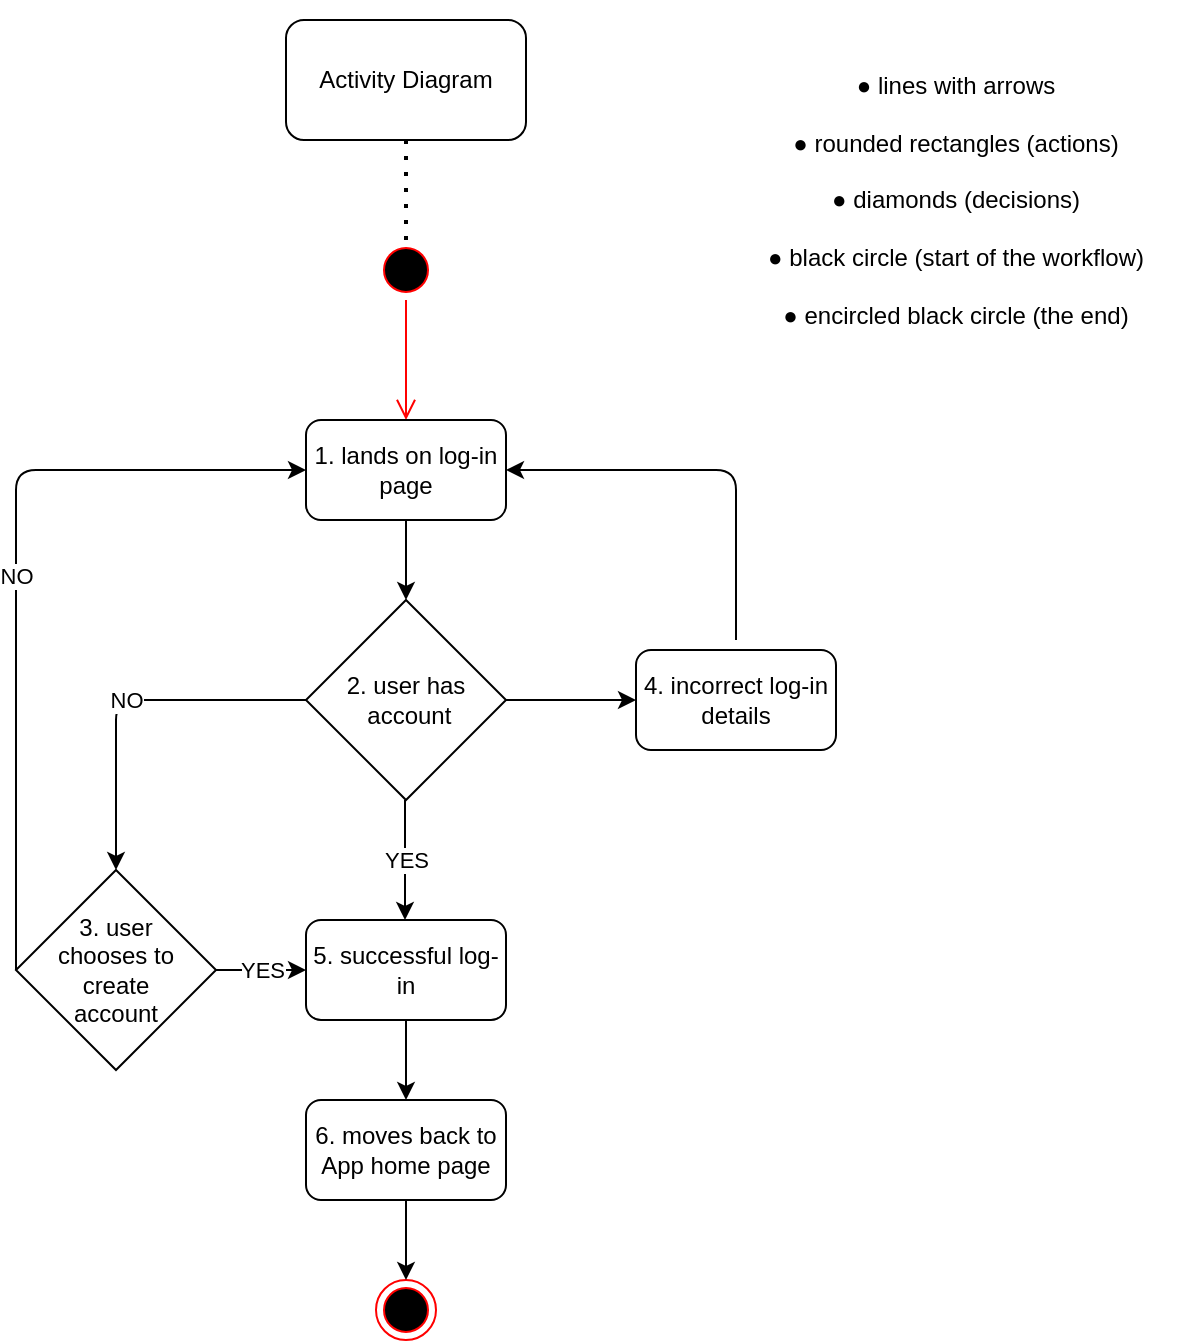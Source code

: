 <mxfile version="14.1.8" type="device"><diagram id="C5RBs43oDa-KdzZeNtuy" name="Page-1"><mxGraphModel dx="946" dy="725" grid="1" gridSize="10" guides="1" tooltips="1" connect="1" arrows="1" fold="1" page="1" pageScale="1" pageWidth="827" pageHeight="1169" math="0" shadow="0"><root><mxCell id="WIyWlLk6GJQsqaUBKTNV-0"/><mxCell id="WIyWlLk6GJQsqaUBKTNV-1" parent="WIyWlLk6GJQsqaUBKTNV-0"/><mxCell id="HgaZ6RSl5et4kGnwf8JV-0" value="" style="ellipse;html=1;shape=startState;fillColor=#000000;strokeColor=#ff0000;" parent="WIyWlLk6GJQsqaUBKTNV-1" vertex="1"><mxGeometry x="410" y="140" width="30" height="30" as="geometry"/></mxCell><mxCell id="HgaZ6RSl5et4kGnwf8JV-1" value="" style="edgeStyle=orthogonalEdgeStyle;html=1;verticalAlign=bottom;endArrow=open;endSize=8;strokeColor=#ff0000;" parent="WIyWlLk6GJQsqaUBKTNV-1" edge="1"><mxGeometry relative="1" as="geometry"><mxPoint x="425" y="230" as="targetPoint"/><mxPoint x="425" y="170" as="sourcePoint"/></mxGeometry></mxCell><mxCell id="HgaZ6RSl5et4kGnwf8JV-2" value="" style="ellipse;html=1;shape=endState;fillColor=#000000;strokeColor=#ff0000;" parent="WIyWlLk6GJQsqaUBKTNV-1" vertex="1"><mxGeometry x="410" y="660" width="30" height="30" as="geometry"/></mxCell><mxCell id="HgaZ6RSl5et4kGnwf8JV-6" value="" style="endArrow=classic;html=1;exitX=0.5;exitY=1;exitDx=0;exitDy=0;" parent="WIyWlLk6GJQsqaUBKTNV-1" edge="1"><mxGeometry relative="1" as="geometry"><mxPoint x="424.5" y="420" as="sourcePoint"/><mxPoint x="424.5" y="480" as="targetPoint"/></mxGeometry></mxCell><mxCell id="HgaZ6RSl5et4kGnwf8JV-7" value="YES" style="edgeLabel;resizable=0;html=1;align=center;verticalAlign=middle;" parent="HgaZ6RSl5et4kGnwf8JV-6" connectable="0" vertex="1"><mxGeometry relative="1" as="geometry"/></mxCell><mxCell id="HgaZ6RSl5et4kGnwf8JV-11" value="5. successful log-in" style="rounded=1;whiteSpace=wrap;html=1;" parent="WIyWlLk6GJQsqaUBKTNV-1" vertex="1"><mxGeometry x="375" y="480" width="100" height="50" as="geometry"/></mxCell><mxCell id="HgaZ6RSl5et4kGnwf8JV-13" value="6. moves back to App home page" style="rounded=1;whiteSpace=wrap;html=1;" parent="WIyWlLk6GJQsqaUBKTNV-1" vertex="1"><mxGeometry x="375" y="570" width="100" height="50" as="geometry"/></mxCell><mxCell id="HgaZ6RSl5et4kGnwf8JV-21" value="● lines with arrows&lt;br/&gt;&lt;br&gt;● rounded rectangles (actions)&lt;br/&gt;&lt;br&gt;● diamonds (decisions)&lt;br/&gt;&lt;br&gt;● black circle (start of the workflow)&lt;br/&gt;&lt;br&gt;● encircled black circle (the end)" style="text;html=1;strokeColor=none;fillColor=none;align=center;verticalAlign=middle;whiteSpace=wrap;rounded=0;" parent="WIyWlLk6GJQsqaUBKTNV-1" vertex="1"><mxGeometry x="590" y="20" width="220" height="200" as="geometry"/></mxCell><mxCell id="HgaZ6RSl5et4kGnwf8JV-22" value="3. user &lt;br&gt;chooses to&lt;br&gt;create &lt;br&gt;account" style="rhombus;whiteSpace=wrap;html=1;" parent="WIyWlLk6GJQsqaUBKTNV-1" vertex="1"><mxGeometry x="230" y="455" width="100" height="100" as="geometry"/></mxCell><mxCell id="HgaZ6RSl5et4kGnwf8JV-23" value="4. incorrect log-in details" style="rounded=1;whiteSpace=wrap;html=1;" parent="WIyWlLk6GJQsqaUBKTNV-1" vertex="1"><mxGeometry x="540" y="345" width="100" height="50" as="geometry"/></mxCell><mxCell id="HgaZ6RSl5et4kGnwf8JV-24" value="2. user has&lt;br&gt;&amp;nbsp;account" style="rhombus;whiteSpace=wrap;html=1;" parent="WIyWlLk6GJQsqaUBKTNV-1" vertex="1"><mxGeometry x="375" y="320" width="100" height="100" as="geometry"/></mxCell><mxCell id="HgaZ6RSl5et4kGnwf8JV-25" value="1. lands on log-in page" style="rounded=1;whiteSpace=wrap;html=1;" parent="WIyWlLk6GJQsqaUBKTNV-1" vertex="1"><mxGeometry x="375" y="230" width="100" height="50" as="geometry"/></mxCell><mxCell id="HgaZ6RSl5et4kGnwf8JV-26" value="" style="endArrow=classic;html=1;exitX=0.5;exitY=1;exitDx=0;exitDy=0;entryX=0.5;entryY=0;entryDx=0;entryDy=0;" parent="WIyWlLk6GJQsqaUBKTNV-1" source="HgaZ6RSl5et4kGnwf8JV-25" target="HgaZ6RSl5et4kGnwf8JV-24" edge="1"><mxGeometry width="50" height="50" relative="1" as="geometry"><mxPoint x="500" y="470" as="sourcePoint"/><mxPoint x="550" y="420" as="targetPoint"/></mxGeometry></mxCell><mxCell id="HgaZ6RSl5et4kGnwf8JV-29" value="" style="endArrow=classic;html=1;entryX=0.5;entryY=0;entryDx=0;entryDy=0;" parent="WIyWlLk6GJQsqaUBKTNV-1" target="HgaZ6RSl5et4kGnwf8JV-22" edge="1"><mxGeometry relative="1" as="geometry"><mxPoint x="375" y="370" as="sourcePoint"/><mxPoint x="280" y="450" as="targetPoint"/><Array as="points"><mxPoint x="280" y="370"/></Array></mxGeometry></mxCell><mxCell id="HgaZ6RSl5et4kGnwf8JV-30" value="NO" style="edgeLabel;resizable=0;html=1;align=center;verticalAlign=middle;" parent="HgaZ6RSl5et4kGnwf8JV-29" connectable="0" vertex="1"><mxGeometry relative="1" as="geometry"/></mxCell><mxCell id="HgaZ6RSl5et4kGnwf8JV-31" value="" style="endArrow=classic;html=1;entryX=1;entryY=0.5;entryDx=0;entryDy=0;" parent="WIyWlLk6GJQsqaUBKTNV-1" target="HgaZ6RSl5et4kGnwf8JV-25" edge="1"><mxGeometry width="50" height="50" relative="1" as="geometry"><mxPoint x="590" y="340" as="sourcePoint"/><mxPoint x="640" y="400" as="targetPoint"/><Array as="points"><mxPoint x="590" y="255"/></Array></mxGeometry></mxCell><mxCell id="HgaZ6RSl5et4kGnwf8JV-32" value="" style="endArrow=classic;html=1;entryX=0;entryY=0.5;entryDx=0;entryDy=0;exitX=1;exitY=0.5;exitDx=0;exitDy=0;" parent="WIyWlLk6GJQsqaUBKTNV-1" source="HgaZ6RSl5et4kGnwf8JV-24" target="HgaZ6RSl5et4kGnwf8JV-23" edge="1"><mxGeometry width="50" height="50" relative="1" as="geometry"><mxPoint x="460" y="450" as="sourcePoint"/><mxPoint x="510" y="400" as="targetPoint"/></mxGeometry></mxCell><mxCell id="HgaZ6RSl5et4kGnwf8JV-33" value="" style="endArrow=classic;html=1;exitX=1;exitY=0.5;exitDx=0;exitDy=0;entryX=0;entryY=0.5;entryDx=0;entryDy=0;" parent="WIyWlLk6GJQsqaUBKTNV-1" source="HgaZ6RSl5et4kGnwf8JV-22" target="HgaZ6RSl5et4kGnwf8JV-11" edge="1"><mxGeometry relative="1" as="geometry"><mxPoint x="320" y="610" as="sourcePoint"/><mxPoint x="320" y="670" as="targetPoint"/></mxGeometry></mxCell><mxCell id="HgaZ6RSl5et4kGnwf8JV-34" value="YES" style="edgeLabel;resizable=0;html=1;align=center;verticalAlign=middle;" parent="HgaZ6RSl5et4kGnwf8JV-33" connectable="0" vertex="1"><mxGeometry relative="1" as="geometry"/></mxCell><mxCell id="HgaZ6RSl5et4kGnwf8JV-35" value="" style="endArrow=classic;html=1;entryX=0;entryY=0.5;entryDx=0;entryDy=0;exitX=0;exitY=0.5;exitDx=0;exitDy=0;" parent="WIyWlLk6GJQsqaUBKTNV-1" source="HgaZ6RSl5et4kGnwf8JV-22" target="HgaZ6RSl5et4kGnwf8JV-25" edge="1"><mxGeometry relative="1" as="geometry"><mxPoint x="200" y="600" as="sourcePoint"/><mxPoint x="105" y="685" as="targetPoint"/><Array as="points"><mxPoint x="230" y="255"/></Array></mxGeometry></mxCell><mxCell id="HgaZ6RSl5et4kGnwf8JV-36" value="NO" style="edgeLabel;resizable=0;html=1;align=center;verticalAlign=middle;" parent="HgaZ6RSl5et4kGnwf8JV-35" connectable="0" vertex="1"><mxGeometry relative="1" as="geometry"/></mxCell><mxCell id="HgaZ6RSl5et4kGnwf8JV-37" value="" style="endArrow=classic;html=1;exitX=0.5;exitY=1;exitDx=0;exitDy=0;entryX=0.5;entryY=0;entryDx=0;entryDy=0;" parent="WIyWlLk6GJQsqaUBKTNV-1" source="HgaZ6RSl5et4kGnwf8JV-11" target="HgaZ6RSl5et4kGnwf8JV-13" edge="1"><mxGeometry width="50" height="50" relative="1" as="geometry"><mxPoint x="410" y="520" as="sourcePoint"/><mxPoint x="460" y="470" as="targetPoint"/></mxGeometry></mxCell><mxCell id="HgaZ6RSl5et4kGnwf8JV-38" value="" style="endArrow=classic;html=1;entryX=0.5;entryY=0;entryDx=0;entryDy=0;exitX=0.5;exitY=1;exitDx=0;exitDy=0;" parent="WIyWlLk6GJQsqaUBKTNV-1" source="HgaZ6RSl5et4kGnwf8JV-13" target="HgaZ6RSl5et4kGnwf8JV-2" edge="1"><mxGeometry width="50" height="50" relative="1" as="geometry"><mxPoint x="430" y="490" as="sourcePoint"/><mxPoint x="480" y="440" as="targetPoint"/></mxGeometry></mxCell><mxCell id="HgaZ6RSl5et4kGnwf8JV-39" value="Activity Diagram" style="rounded=1;whiteSpace=wrap;html=1;" parent="WIyWlLk6GJQsqaUBKTNV-1" vertex="1"><mxGeometry x="365" y="30" width="120" height="60" as="geometry"/></mxCell><mxCell id="HgaZ6RSl5et4kGnwf8JV-40" value="" style="endArrow=none;dashed=1;html=1;dashPattern=1 3;strokeWidth=2;entryX=0.5;entryY=1;entryDx=0;entryDy=0;exitX=0.5;exitY=0;exitDx=0;exitDy=0;" parent="WIyWlLk6GJQsqaUBKTNV-1" source="HgaZ6RSl5et4kGnwf8JV-0" target="HgaZ6RSl5et4kGnwf8JV-39" edge="1"><mxGeometry width="50" height="50" relative="1" as="geometry"><mxPoint x="490" y="350" as="sourcePoint"/><mxPoint x="540" y="300" as="targetPoint"/></mxGeometry></mxCell></root></mxGraphModel></diagram></mxfile>